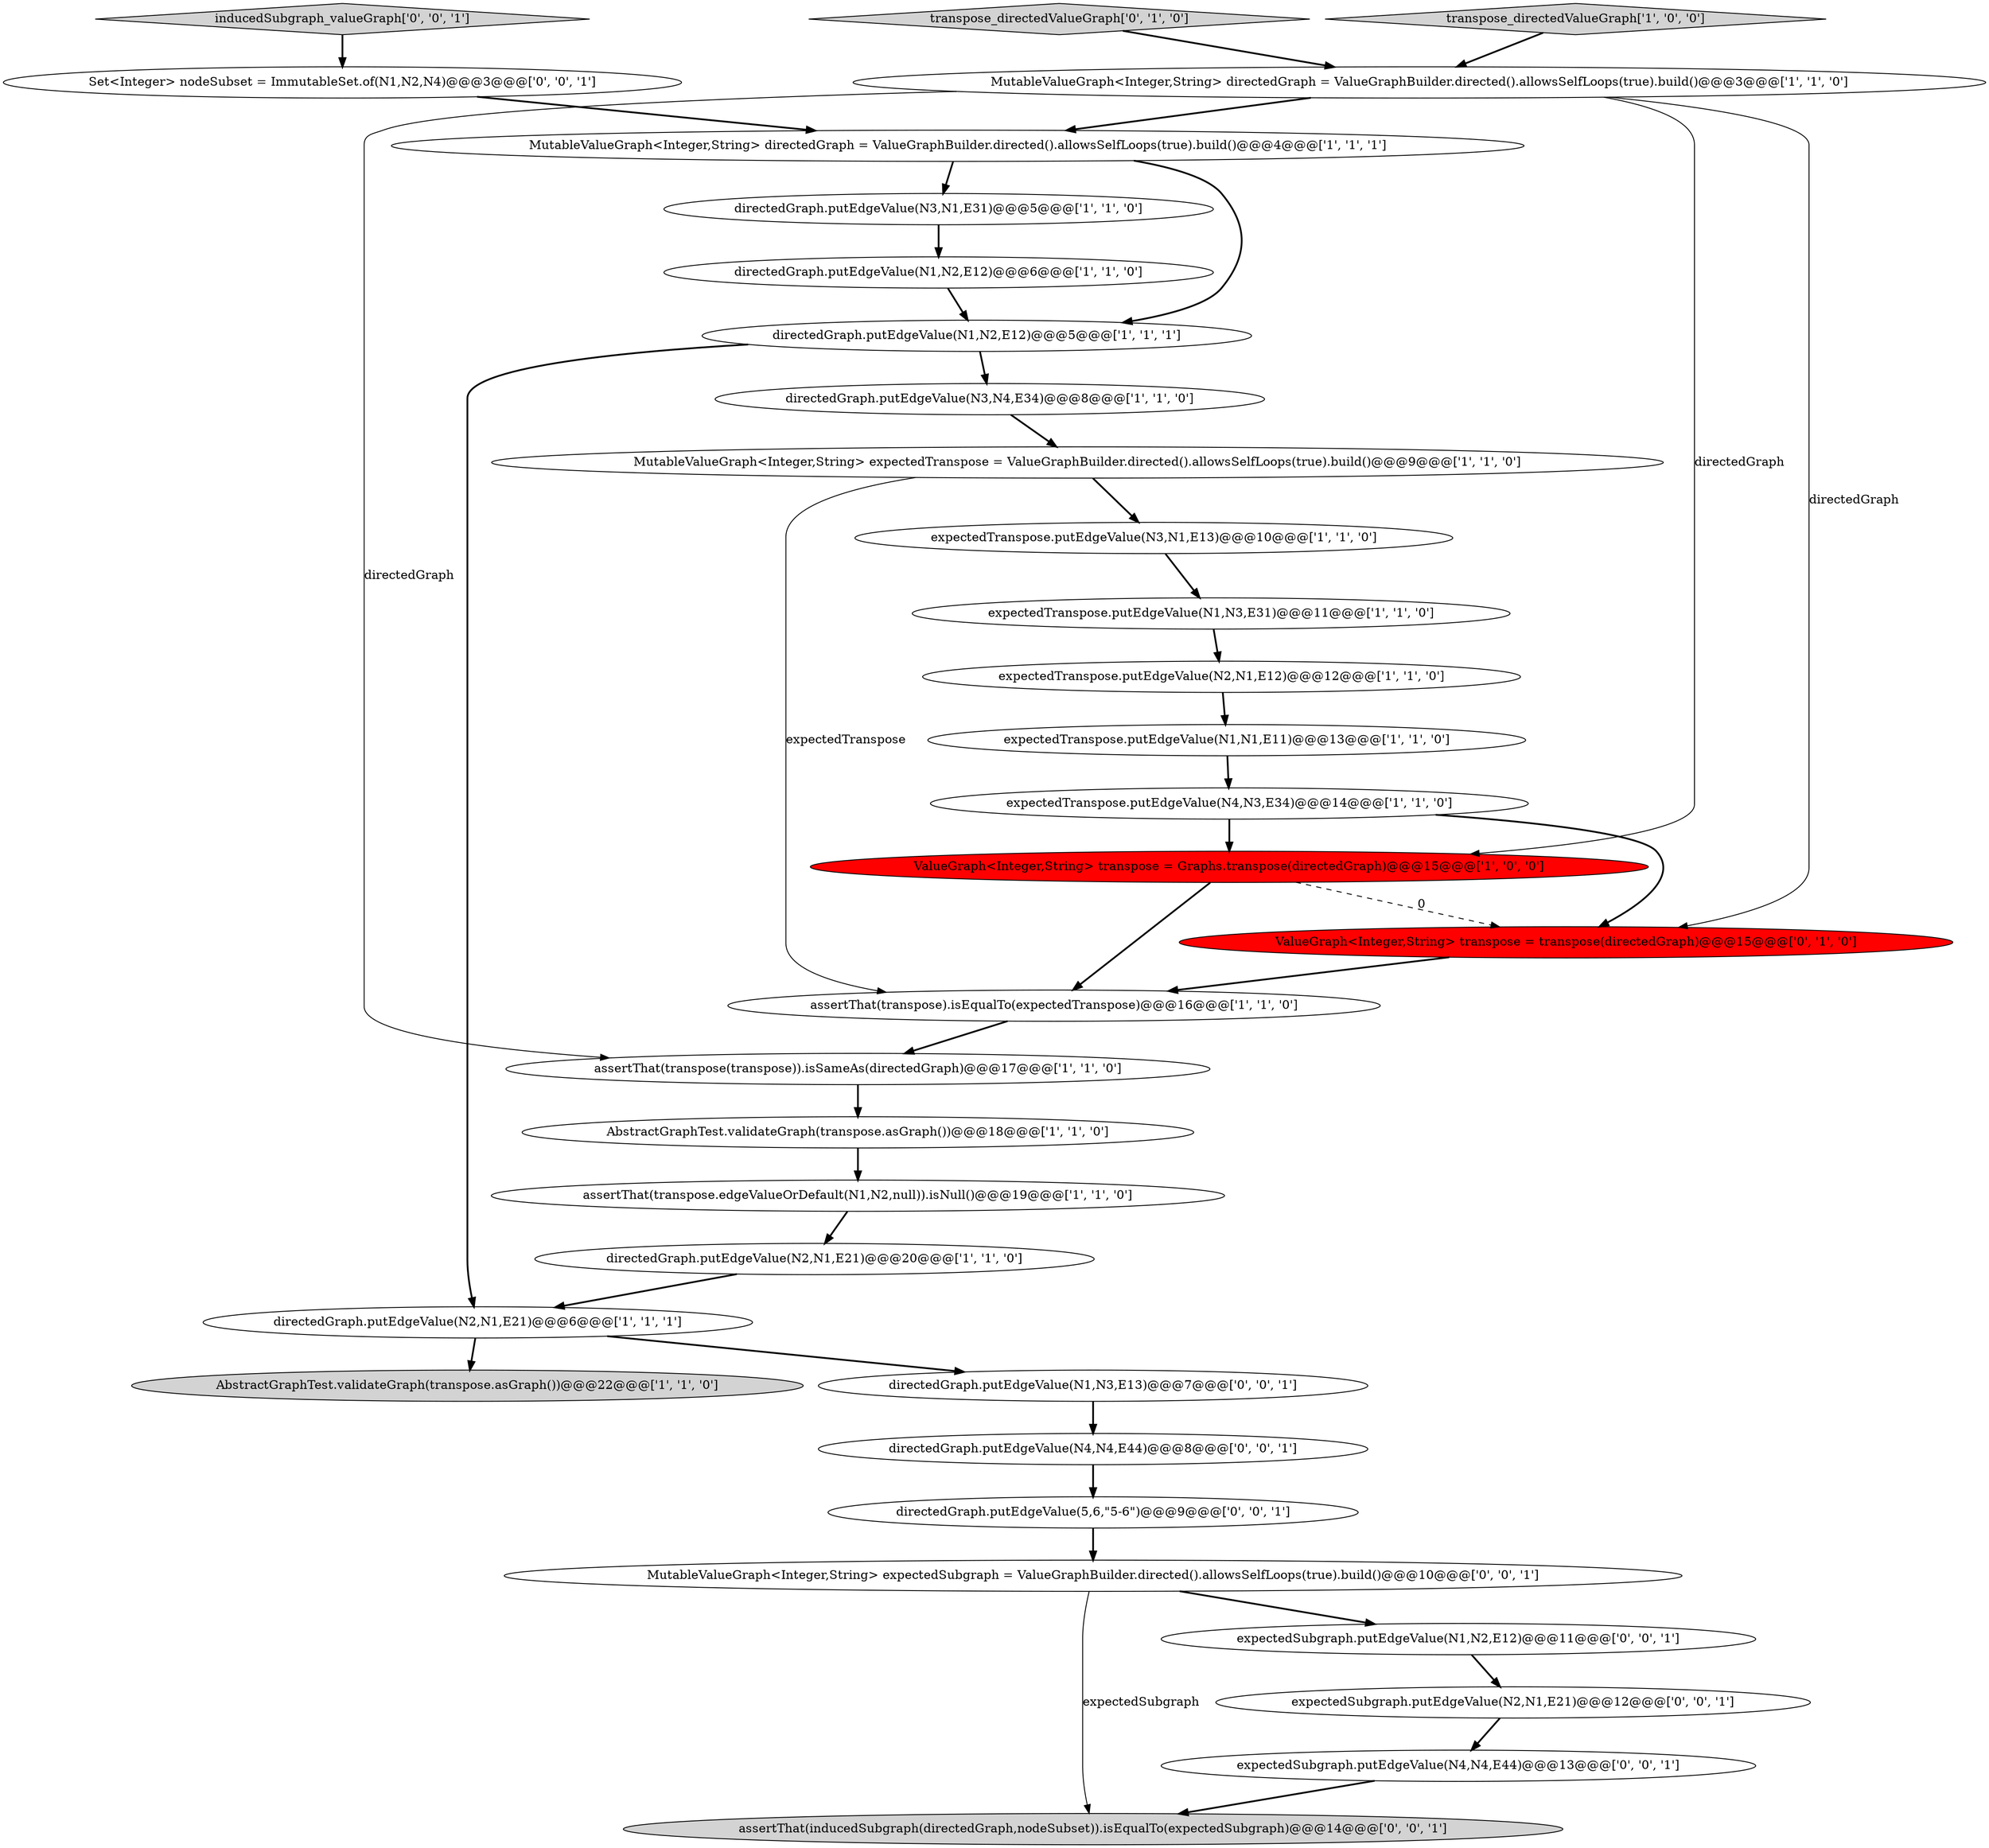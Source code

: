 digraph {
18 [style = filled, label = "expectedTranspose.putEdgeValue(N1,N3,E31)@@@11@@@['1', '1', '0']", fillcolor = white, shape = ellipse image = "AAA0AAABBB1BBB"];
10 [style = filled, label = "directedGraph.putEdgeValue(N3,N1,E31)@@@5@@@['1', '1', '0']", fillcolor = white, shape = ellipse image = "AAA0AAABBB1BBB"];
16 [style = filled, label = "MutableValueGraph<Integer,String> directedGraph = ValueGraphBuilder.directed().allowsSelfLoops(true).build()@@@4@@@['1', '1', '1']", fillcolor = white, shape = ellipse image = "AAA0AAABBB1BBB"];
6 [style = filled, label = "expectedTranspose.putEdgeValue(N4,N3,E34)@@@14@@@['1', '1', '0']", fillcolor = white, shape = ellipse image = "AAA0AAABBB1BBB"];
4 [style = filled, label = "directedGraph.putEdgeValue(N1,N2,E12)@@@6@@@['1', '1', '0']", fillcolor = white, shape = ellipse image = "AAA0AAABBB1BBB"];
21 [style = filled, label = "ValueGraph<Integer,String> transpose = transpose(directedGraph)@@@15@@@['0', '1', '0']", fillcolor = red, shape = ellipse image = "AAA1AAABBB2BBB"];
13 [style = filled, label = "directedGraph.putEdgeValue(N2,N1,E21)@@@20@@@['1', '1', '0']", fillcolor = white, shape = ellipse image = "AAA0AAABBB1BBB"];
9 [style = filled, label = "AbstractGraphTest.validateGraph(transpose.asGraph())@@@18@@@['1', '1', '0']", fillcolor = white, shape = ellipse image = "AAA0AAABBB1BBB"];
17 [style = filled, label = "transpose_directedValueGraph['1', '0', '0']", fillcolor = lightgray, shape = diamond image = "AAA0AAABBB1BBB"];
31 [style = filled, label = "directedGraph.putEdgeValue(5,6,\"5-6\")@@@9@@@['0', '0', '1']", fillcolor = white, shape = ellipse image = "AAA0AAABBB3BBB"];
14 [style = filled, label = "directedGraph.putEdgeValue(N3,N4,E34)@@@8@@@['1', '1', '0']", fillcolor = white, shape = ellipse image = "AAA0AAABBB1BBB"];
15 [style = filled, label = "AbstractGraphTest.validateGraph(transpose.asGraph())@@@22@@@['1', '1', '0']", fillcolor = lightgray, shape = ellipse image = "AAA0AAABBB1BBB"];
12 [style = filled, label = "assertThat(transpose(transpose)).isSameAs(directedGraph)@@@17@@@['1', '1', '0']", fillcolor = white, shape = ellipse image = "AAA0AAABBB1BBB"];
27 [style = filled, label = "directedGraph.putEdgeValue(N1,N3,E13)@@@7@@@['0', '0', '1']", fillcolor = white, shape = ellipse image = "AAA0AAABBB3BBB"];
32 [style = filled, label = "Set<Integer> nodeSubset = ImmutableSet.of(N1,N2,N4)@@@3@@@['0', '0', '1']", fillcolor = white, shape = ellipse image = "AAA0AAABBB3BBB"];
19 [style = filled, label = "expectedTranspose.putEdgeValue(N2,N1,E12)@@@12@@@['1', '1', '0']", fillcolor = white, shape = ellipse image = "AAA0AAABBB1BBB"];
0 [style = filled, label = "expectedTranspose.putEdgeValue(N1,N1,E11)@@@13@@@['1', '1', '0']", fillcolor = white, shape = ellipse image = "AAA0AAABBB1BBB"];
20 [style = filled, label = "ValueGraph<Integer,String> transpose = Graphs.transpose(directedGraph)@@@15@@@['1', '0', '0']", fillcolor = red, shape = ellipse image = "AAA1AAABBB1BBB"];
7 [style = filled, label = "directedGraph.putEdgeValue(N2,N1,E21)@@@6@@@['1', '1', '1']", fillcolor = white, shape = ellipse image = "AAA0AAABBB1BBB"];
24 [style = filled, label = "expectedSubgraph.putEdgeValue(N1,N2,E12)@@@11@@@['0', '0', '1']", fillcolor = white, shape = ellipse image = "AAA0AAABBB3BBB"];
2 [style = filled, label = "MutableValueGraph<Integer,String> directedGraph = ValueGraphBuilder.directed().allowsSelfLoops(true).build()@@@3@@@['1', '1', '0']", fillcolor = white, shape = ellipse image = "AAA0AAABBB1BBB"];
28 [style = filled, label = "MutableValueGraph<Integer,String> expectedSubgraph = ValueGraphBuilder.directed().allowsSelfLoops(true).build()@@@10@@@['0', '0', '1']", fillcolor = white, shape = ellipse image = "AAA0AAABBB3BBB"];
30 [style = filled, label = "expectedSubgraph.putEdgeValue(N2,N1,E21)@@@12@@@['0', '0', '1']", fillcolor = white, shape = ellipse image = "AAA0AAABBB3BBB"];
1 [style = filled, label = "assertThat(transpose).isEqualTo(expectedTranspose)@@@16@@@['1', '1', '0']", fillcolor = white, shape = ellipse image = "AAA0AAABBB1BBB"];
26 [style = filled, label = "expectedSubgraph.putEdgeValue(N4,N4,E44)@@@13@@@['0', '0', '1']", fillcolor = white, shape = ellipse image = "AAA0AAABBB3BBB"];
3 [style = filled, label = "MutableValueGraph<Integer,String> expectedTranspose = ValueGraphBuilder.directed().allowsSelfLoops(true).build()@@@9@@@['1', '1', '0']", fillcolor = white, shape = ellipse image = "AAA0AAABBB1BBB"];
11 [style = filled, label = "assertThat(transpose.edgeValueOrDefault(N1,N2,null)).isNull()@@@19@@@['1', '1', '0']", fillcolor = white, shape = ellipse image = "AAA0AAABBB1BBB"];
23 [style = filled, label = "directedGraph.putEdgeValue(N4,N4,E44)@@@8@@@['0', '0', '1']", fillcolor = white, shape = ellipse image = "AAA0AAABBB3BBB"];
22 [style = filled, label = "transpose_directedValueGraph['0', '1', '0']", fillcolor = lightgray, shape = diamond image = "AAA0AAABBB2BBB"];
5 [style = filled, label = "expectedTranspose.putEdgeValue(N3,N1,E13)@@@10@@@['1', '1', '0']", fillcolor = white, shape = ellipse image = "AAA0AAABBB1BBB"];
8 [style = filled, label = "directedGraph.putEdgeValue(N1,N2,E12)@@@5@@@['1', '1', '1']", fillcolor = white, shape = ellipse image = "AAA0AAABBB1BBB"];
25 [style = filled, label = "inducedSubgraph_valueGraph['0', '0', '1']", fillcolor = lightgray, shape = diamond image = "AAA0AAABBB3BBB"];
29 [style = filled, label = "assertThat(inducedSubgraph(directedGraph,nodeSubset)).isEqualTo(expectedSubgraph)@@@14@@@['0', '0', '1']", fillcolor = lightgray, shape = ellipse image = "AAA0AAABBB3BBB"];
23->31 [style = bold, label=""];
14->3 [style = bold, label=""];
22->2 [style = bold, label=""];
9->11 [style = bold, label=""];
16->8 [style = bold, label=""];
16->10 [style = bold, label=""];
0->6 [style = bold, label=""];
6->21 [style = bold, label=""];
3->1 [style = solid, label="expectedTranspose"];
26->29 [style = bold, label=""];
30->26 [style = bold, label=""];
18->19 [style = bold, label=""];
25->32 [style = bold, label=""];
8->14 [style = bold, label=""];
5->18 [style = bold, label=""];
20->1 [style = bold, label=""];
32->16 [style = bold, label=""];
12->9 [style = bold, label=""];
19->0 [style = bold, label=""];
8->7 [style = bold, label=""];
24->30 [style = bold, label=""];
6->20 [style = bold, label=""];
3->5 [style = bold, label=""];
17->2 [style = bold, label=""];
2->21 [style = solid, label="directedGraph"];
13->7 [style = bold, label=""];
20->21 [style = dashed, label="0"];
11->13 [style = bold, label=""];
21->1 [style = bold, label=""];
1->12 [style = bold, label=""];
10->4 [style = bold, label=""];
7->27 [style = bold, label=""];
28->24 [style = bold, label=""];
2->12 [style = solid, label="directedGraph"];
4->8 [style = bold, label=""];
7->15 [style = bold, label=""];
27->23 [style = bold, label=""];
31->28 [style = bold, label=""];
28->29 [style = solid, label="expectedSubgraph"];
2->20 [style = solid, label="directedGraph"];
2->16 [style = bold, label=""];
}
